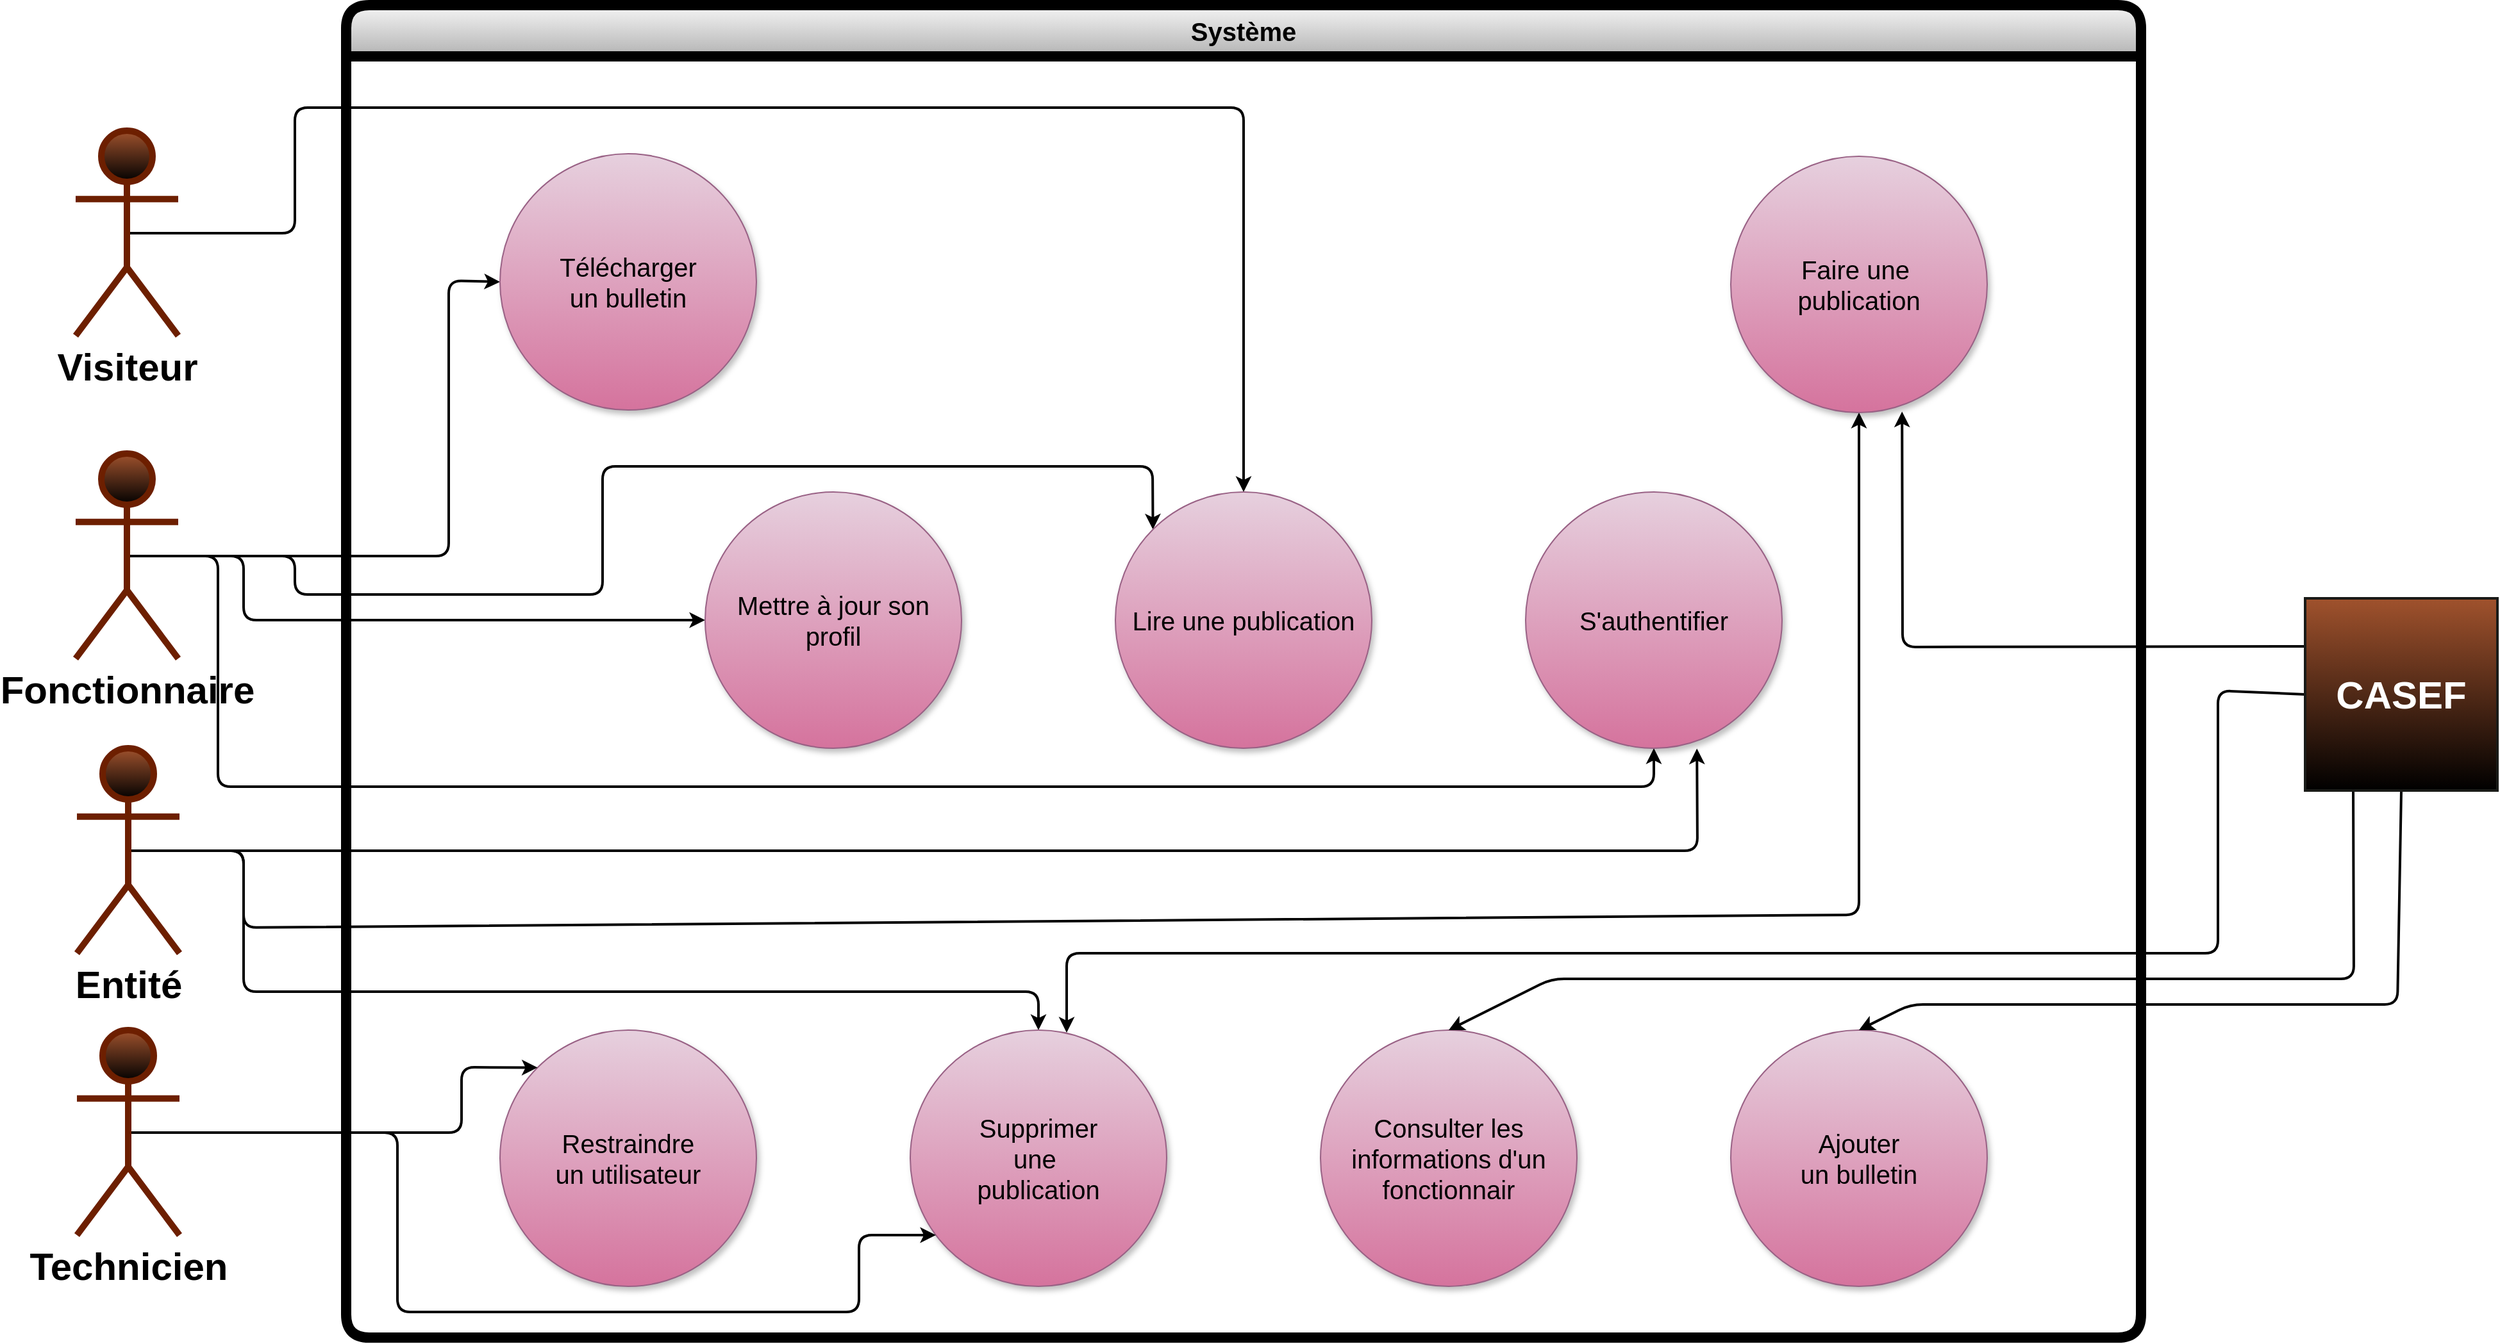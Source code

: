 <mxfile>
    <diagram id="yd66e7nmUdR6AGph9s9_" name="Page-1">
        <mxGraphModel dx="3907" dy="1713" grid="1" gridSize="10" guides="1" tooltips="1" connect="1" arrows="1" fold="1" page="1" pageScale="1" pageWidth="850" pageHeight="1100" math="0" shadow="0">
            <root>
                <mxCell id="0"/>
                <mxCell id="1" parent="0"/>
                <mxCell id="66" style="edgeStyle=none;html=1;exitX=0.5;exitY=0.5;exitDx=0;exitDy=0;exitPerimeter=0;entryX=0;entryY=0.5;entryDx=0;entryDy=0;fontSize=25;fontColor=#000000;strokeWidth=2;" parent="1" source="6" target="38" edge="1">
                    <mxGeometry relative="1" as="geometry">
                        <Array as="points">
                            <mxPoint x="-640" y="470"/>
                            <mxPoint x="-640" y="255"/>
                        </Array>
                    </mxGeometry>
                </mxCell>
                <mxCell id="68" style="edgeStyle=none;html=1;exitX=0.5;exitY=0.5;exitDx=0;exitDy=0;exitPerimeter=0;entryX=0;entryY=0.5;entryDx=0;entryDy=0;fontSize=25;fontColor=#000000;strokeWidth=2;" parent="1" source="6" target="52" edge="1">
                    <mxGeometry relative="1" as="geometry">
                        <Array as="points">
                            <mxPoint x="-800" y="470"/>
                            <mxPoint x="-800" y="520"/>
                        </Array>
                    </mxGeometry>
                </mxCell>
                <mxCell id="69" style="edgeStyle=none;html=1;exitX=0.5;exitY=0.5;exitDx=0;exitDy=0;exitPerimeter=0;entryX=0;entryY=0;entryDx=0;entryDy=0;fontSize=25;fontColor=#000000;strokeWidth=2;" parent="1" source="6" target="10" edge="1">
                    <mxGeometry relative="1" as="geometry">
                        <Array as="points">
                            <mxPoint x="-760" y="470"/>
                            <mxPoint x="-760" y="500"/>
                            <mxPoint x="-520" y="500"/>
                            <mxPoint x="-520" y="400"/>
                            <mxPoint x="-91" y="400"/>
                        </Array>
                    </mxGeometry>
                </mxCell>
                <mxCell id="70" style="edgeStyle=none;html=1;exitX=0.5;exitY=0.5;exitDx=0;exitDy=0;exitPerimeter=0;entryX=0.5;entryY=1;entryDx=0;entryDy=0;fontSize=25;fontColor=#000000;strokeWidth=2;" parent="1" source="6" target="45" edge="1">
                    <mxGeometry relative="1" as="geometry">
                        <Array as="points">
                            <mxPoint x="-820" y="470"/>
                            <mxPoint x="-820" y="650"/>
                            <mxPoint x="300" y="650"/>
                        </Array>
                    </mxGeometry>
                </mxCell>
                <mxCell id="6" value="Fonctionnaire&lt;br style=&quot;font-size: 30px;&quot;&gt;" style="shape=umlActor;verticalLabelPosition=bottom;verticalAlign=top;html=1;outlineConnect=0;fillColor=#a0522d;strokeColor=#6D1F00;strokeWidth=5;fontSize=30;fontColor=#000000;gradientColor=default;fontStyle=1" parent="1" vertex="1">
                    <mxGeometry x="-931" y="390" width="80" height="160" as="geometry"/>
                </mxCell>
                <mxCell id="54" style="edgeStyle=none;html=1;exitX=0.5;exitY=0.5;exitDx=0;exitDy=0;exitPerimeter=0;fontSize=20;entryX=0.5;entryY=0;entryDx=0;entryDy=0;strokeWidth=2;" parent="1" source="7" target="53" edge="1">
                    <mxGeometry relative="1" as="geometry">
                        <mxPoint x="-180" y="800" as="targetPoint"/>
                        <Array as="points">
                            <mxPoint x="-800" y="700"/>
                            <mxPoint x="-800" y="810"/>
                            <mxPoint x="-680" y="810"/>
                            <mxPoint x="-180" y="810"/>
                        </Array>
                    </mxGeometry>
                </mxCell>
                <mxCell id="71" style="edgeStyle=none;html=1;exitX=0.5;exitY=0.5;exitDx=0;exitDy=0;exitPerimeter=0;entryX=0.668;entryY=1.001;entryDx=0;entryDy=0;entryPerimeter=0;fontSize=25;fontColor=#000000;strokeWidth=2;" parent="1" source="7" target="45" edge="1">
                    <mxGeometry relative="1" as="geometry">
                        <Array as="points">
                            <mxPoint x="-760" y="700"/>
                            <mxPoint x="334" y="700"/>
                        </Array>
                    </mxGeometry>
                </mxCell>
                <mxCell id="72" style="edgeStyle=none;html=1;exitX=0.5;exitY=0.5;exitDx=0;exitDy=0;exitPerimeter=0;entryX=0.5;entryY=1;entryDx=0;entryDy=0;fontSize=25;fontColor=#000000;strokeWidth=2;" parent="1" source="7" target="46" edge="1">
                    <mxGeometry relative="1" as="geometry">
                        <Array as="points">
                            <mxPoint x="-800" y="700"/>
                            <mxPoint x="-800" y="760"/>
                            <mxPoint x="460" y="750"/>
                        </Array>
                    </mxGeometry>
                </mxCell>
                <mxCell id="7" value="Entité&lt;br style=&quot;font-size: 30px;&quot;&gt;" style="shape=umlActor;verticalLabelPosition=bottom;verticalAlign=top;html=1;outlineConnect=0;fillColor=#a0522d;strokeColor=#6D1F00;fontSize=30;fontColor=#000000;gradientColor=default;strokeWidth=5;fontStyle=1" parent="1" vertex="1">
                    <mxGeometry x="-930" y="620" width="80" height="160" as="geometry"/>
                </mxCell>
                <mxCell id="65" style="edgeStyle=none;html=1;exitX=0.5;exitY=0.5;exitDx=0;exitDy=0;exitPerimeter=0;fontSize=25;fontColor=#000000;entryX=0.5;entryY=0;entryDx=0;entryDy=0;strokeWidth=2;" parent="1" source="8" target="10" edge="1">
                    <mxGeometry relative="1" as="geometry">
                        <mxPoint x="-800" y="218" as="targetPoint"/>
                        <Array as="points">
                            <mxPoint x="-760" y="218"/>
                            <mxPoint x="-760" y="120"/>
                            <mxPoint x="-20" y="120"/>
                        </Array>
                    </mxGeometry>
                </mxCell>
                <mxCell id="8" value="Visiteur" style="shape=umlActor;verticalLabelPosition=bottom;verticalAlign=top;html=1;outlineConnect=0;fillColor=#a0522d;strokeColor=#6D1F00;fontSize=30;strokeWidth=5;fontColor=#000000;gradientColor=default;fontStyle=1" parent="1" vertex="1">
                    <mxGeometry x="-931" y="138" width="80" height="160" as="geometry"/>
                </mxCell>
                <mxCell id="15" value="Système" style="swimlane;whiteSpace=wrap;html=1;fillColor=#f5f5f5;gradientColor=#b3b3b3;strokeColor=#000000;strokeWidth=8;rounded=1;glass=0;shadow=0;swimlaneLine=1;fontSize=20;startSize=40;" parent="1" vertex="1">
                    <mxGeometry x="-720" y="40" width="1400" height="1040" as="geometry"/>
                </mxCell>
                <mxCell id="10" value="Lire une publication&lt;br style=&quot;font-size: 20px;&quot;&gt;" style="ellipse;html=1;fillColor=#E6D0DE;strokeColor=#996185;fontColor=#000000;gradientColor=#D5739D;fontSize=20;labelBackgroundColor=none;whiteSpace=wrap;labelBorderColor=none;shadow=1;" parent="15" vertex="1">
                    <mxGeometry x="600" y="380" width="200" height="200" as="geometry"/>
                </mxCell>
                <mxCell id="45" value="S'authentifier" style="ellipse;html=1;fillColor=#E6D0DE;strokeColor=#996185;fontColor=#000000;gradientColor=#D5739D;fontSize=20;labelBackgroundColor=none;whiteSpace=wrap;labelBorderColor=none;shadow=1;" parent="15" vertex="1">
                    <mxGeometry x="920" y="380" width="200" height="200" as="geometry"/>
                </mxCell>
                <mxCell id="46" value="&lt;span style=&quot;font-size: 20px;&quot;&gt;Faire une&amp;nbsp;&lt;/span&gt;&lt;br style=&quot;border-color: var(--border-color); font-size: 20px;&quot;&gt;&lt;span style=&quot;font-size: 20px;&quot;&gt;publication&lt;/span&gt;" style="ellipse;html=1;fillColor=#E6D0DE;strokeColor=#996185;fontColor=#000000;gradientColor=#D5739D;fontSize=20;labelBackgroundColor=none;whiteSpace=wrap;labelBorderColor=none;shadow=1;" parent="15" vertex="1">
                    <mxGeometry x="1080" y="118" width="200" height="200" as="geometry"/>
                </mxCell>
                <mxCell id="48" value="&lt;span style=&quot;font-size: 20px;&quot;&gt;Ajouter&lt;/span&gt;&lt;br style=&quot;border-color: var(--border-color); font-size: 20px;&quot;&gt;&lt;span style=&quot;font-size: 20px;&quot;&gt;un bulletin&lt;/span&gt;" style="ellipse;html=1;fillColor=#E6D0DE;strokeColor=#996185;fontColor=#000000;gradientColor=#D5739D;fontSize=20;labelBackgroundColor=none;whiteSpace=wrap;labelBorderColor=none;shadow=1;" parent="15" vertex="1">
                    <mxGeometry x="1080" y="800" width="200" height="200" as="geometry"/>
                </mxCell>
                <mxCell id="49" value="Consulter les informations d'un fonctionnair" style="ellipse;html=1;fillColor=#E6D0DE;strokeColor=#996185;fontColor=#000000;gradientColor=#D5739D;fontSize=20;labelBackgroundColor=none;whiteSpace=wrap;labelBorderColor=none;shadow=1;" parent="15" vertex="1">
                    <mxGeometry x="760" y="800" width="200" height="200" as="geometry"/>
                </mxCell>
                <mxCell id="52" value="Mettre à jour son profil" style="ellipse;html=1;fillColor=#E6D0DE;strokeColor=#996185;fontColor=#000000;gradientColor=#D5739D;fontSize=20;labelBackgroundColor=none;whiteSpace=wrap;labelBorderColor=none;shadow=1;" parent="15" vertex="1">
                    <mxGeometry x="280" y="380" width="200" height="200" as="geometry"/>
                </mxCell>
                <mxCell id="53" value="&lt;span style=&quot;font-size: 20px;&quot;&gt;Supprimer &lt;br&gt;une&amp;nbsp;&lt;/span&gt;&lt;br style=&quot;border-color: var(--border-color); font-size: 20px;&quot;&gt;&lt;span style=&quot;font-size: 20px;&quot;&gt;publication&lt;/span&gt;" style="ellipse;html=1;fillColor=#E6D0DE;strokeColor=#996185;fontColor=#000000;gradientColor=#D5739D;fontSize=20;labelBackgroundColor=none;whiteSpace=wrap;labelBorderColor=none;shadow=1;fontStyle=0" parent="15" vertex="1">
                    <mxGeometry x="440" y="800" width="200" height="200" as="geometry"/>
                </mxCell>
                <mxCell id="56" value="Restraindre&lt;br&gt;un utilisateur" style="ellipse;html=1;fillColor=#E6D0DE;strokeColor=#996185;fontColor=#000000;gradientColor=#D5739D;fontSize=20;labelBackgroundColor=none;whiteSpace=wrap;labelBorderColor=none;shadow=1;" parent="15" vertex="1">
                    <mxGeometry x="120" y="800" width="200" height="200" as="geometry"/>
                </mxCell>
                <mxCell id="38" value="&lt;span style=&quot;font-size: 20px;&quot;&gt;Télécharger&lt;/span&gt;&lt;br style=&quot;border-color: var(--border-color); font-size: 20px;&quot;&gt;&lt;span style=&quot;font-size: 20px;&quot;&gt;un bulletin&lt;/span&gt;" style="ellipse;html=1;fillColor=#E6D0DE;strokeColor=#996185;fontColor=#000000;gradientColor=#D5739D;fontSize=20;labelBackgroundColor=none;whiteSpace=wrap;labelBorderColor=none;shadow=1;" parent="15" vertex="1">
                    <mxGeometry x="120" y="116" width="200" height="200" as="geometry"/>
                </mxCell>
                <mxCell id="55" style="edgeStyle=none;html=1;exitX=0;exitY=0.5;exitDx=0;exitDy=0;entryX=0.61;entryY=0.01;entryDx=0;entryDy=0;fontSize=20;entryPerimeter=0;strokeWidth=2;" parent="1" source="25" target="53" edge="1">
                    <mxGeometry relative="1" as="geometry">
                        <Array as="points">
                            <mxPoint x="740" y="575"/>
                            <mxPoint x="740" y="780"/>
                            <mxPoint x="-158" y="780"/>
                        </Array>
                    </mxGeometry>
                </mxCell>
                <mxCell id="61" style="edgeStyle=none;html=1;exitX=0.5;exitY=1;exitDx=0;exitDy=0;entryX=0.5;entryY=0;entryDx=0;entryDy=0;fontSize=25;fontColor=#000000;strokeWidth=2;" parent="1" source="25" target="48" edge="1">
                    <mxGeometry relative="1" as="geometry">
                        <Array as="points">
                            <mxPoint x="880" y="820"/>
                            <mxPoint x="500" y="820"/>
                        </Array>
                    </mxGeometry>
                </mxCell>
                <mxCell id="62" style="edgeStyle=none;html=1;exitX=0.25;exitY=1;exitDx=0;exitDy=0;entryX=0.5;entryY=0;entryDx=0;entryDy=0;fontSize=25;fontColor=#000000;strokeWidth=2;" parent="1" source="25" target="49" edge="1">
                    <mxGeometry relative="1" as="geometry">
                        <Array as="points">
                            <mxPoint x="846" y="800"/>
                            <mxPoint x="220" y="800"/>
                        </Array>
                    </mxGeometry>
                </mxCell>
                <mxCell id="73" style="edgeStyle=none;html=1;exitX=0;exitY=0.25;exitDx=0;exitDy=0;entryX=0.668;entryY=0.996;entryDx=0;entryDy=0;entryPerimeter=0;fontSize=25;fontColor=#000000;strokeWidth=2;" parent="1" source="25" target="46" edge="1">
                    <mxGeometry relative="1" as="geometry">
                        <Array as="points">
                            <mxPoint x="494" y="541"/>
                        </Array>
                    </mxGeometry>
                </mxCell>
                <mxCell id="25" value="CASEF" style="whiteSpace=wrap;html=1;aspect=fixed;fillColor=#a0522d;fontColor=#ffffff;strokeColor=#1a1b18;gradientColor=default;strokeWidth=2;fontSize=30;fontStyle=1" parent="1" vertex="1">
                    <mxGeometry x="808" y="503" width="150" height="150" as="geometry"/>
                </mxCell>
                <mxCell id="58" style="edgeStyle=none;html=1;exitX=0.5;exitY=0.5;exitDx=0;exitDy=0;exitPerimeter=0;entryX=0;entryY=0;entryDx=0;entryDy=0;fontSize=20;strokeWidth=2;" parent="1" source="57" target="56" edge="1">
                    <mxGeometry relative="1" as="geometry">
                        <Array as="points">
                            <mxPoint x="-630" y="920"/>
                            <mxPoint x="-630" y="869"/>
                        </Array>
                    </mxGeometry>
                </mxCell>
                <mxCell id="59" style="edgeStyle=none;html=1;exitX=0.5;exitY=0.5;exitDx=0;exitDy=0;exitPerimeter=0;entryX=0.1;entryY=0.8;entryDx=0;entryDy=0;fontSize=20;entryPerimeter=0;strokeWidth=2;" parent="1" source="57" target="53" edge="1">
                    <mxGeometry relative="1" as="geometry">
                        <Array as="points">
                            <mxPoint x="-680" y="920"/>
                            <mxPoint x="-680" y="1060"/>
                            <mxPoint x="-320" y="1060"/>
                            <mxPoint x="-320" y="1000"/>
                        </Array>
                    </mxGeometry>
                </mxCell>
                <mxCell id="57" value="Technicien&lt;br style=&quot;font-size: 30px;&quot;&gt;" style="shape=umlActor;verticalLabelPosition=bottom;verticalAlign=top;html=1;outlineConnect=0;fillColor=#a0522d;strokeColor=#6D1F00;fontSize=30;fontColor=#000000;gradientColor=default;labelBackgroundColor=none;strokeWidth=5;fontStyle=1" parent="1" vertex="1">
                    <mxGeometry x="-930" y="840" width="80" height="160" as="geometry"/>
                </mxCell>
            </root>
        </mxGraphModel>
    </diagram>
</mxfile>